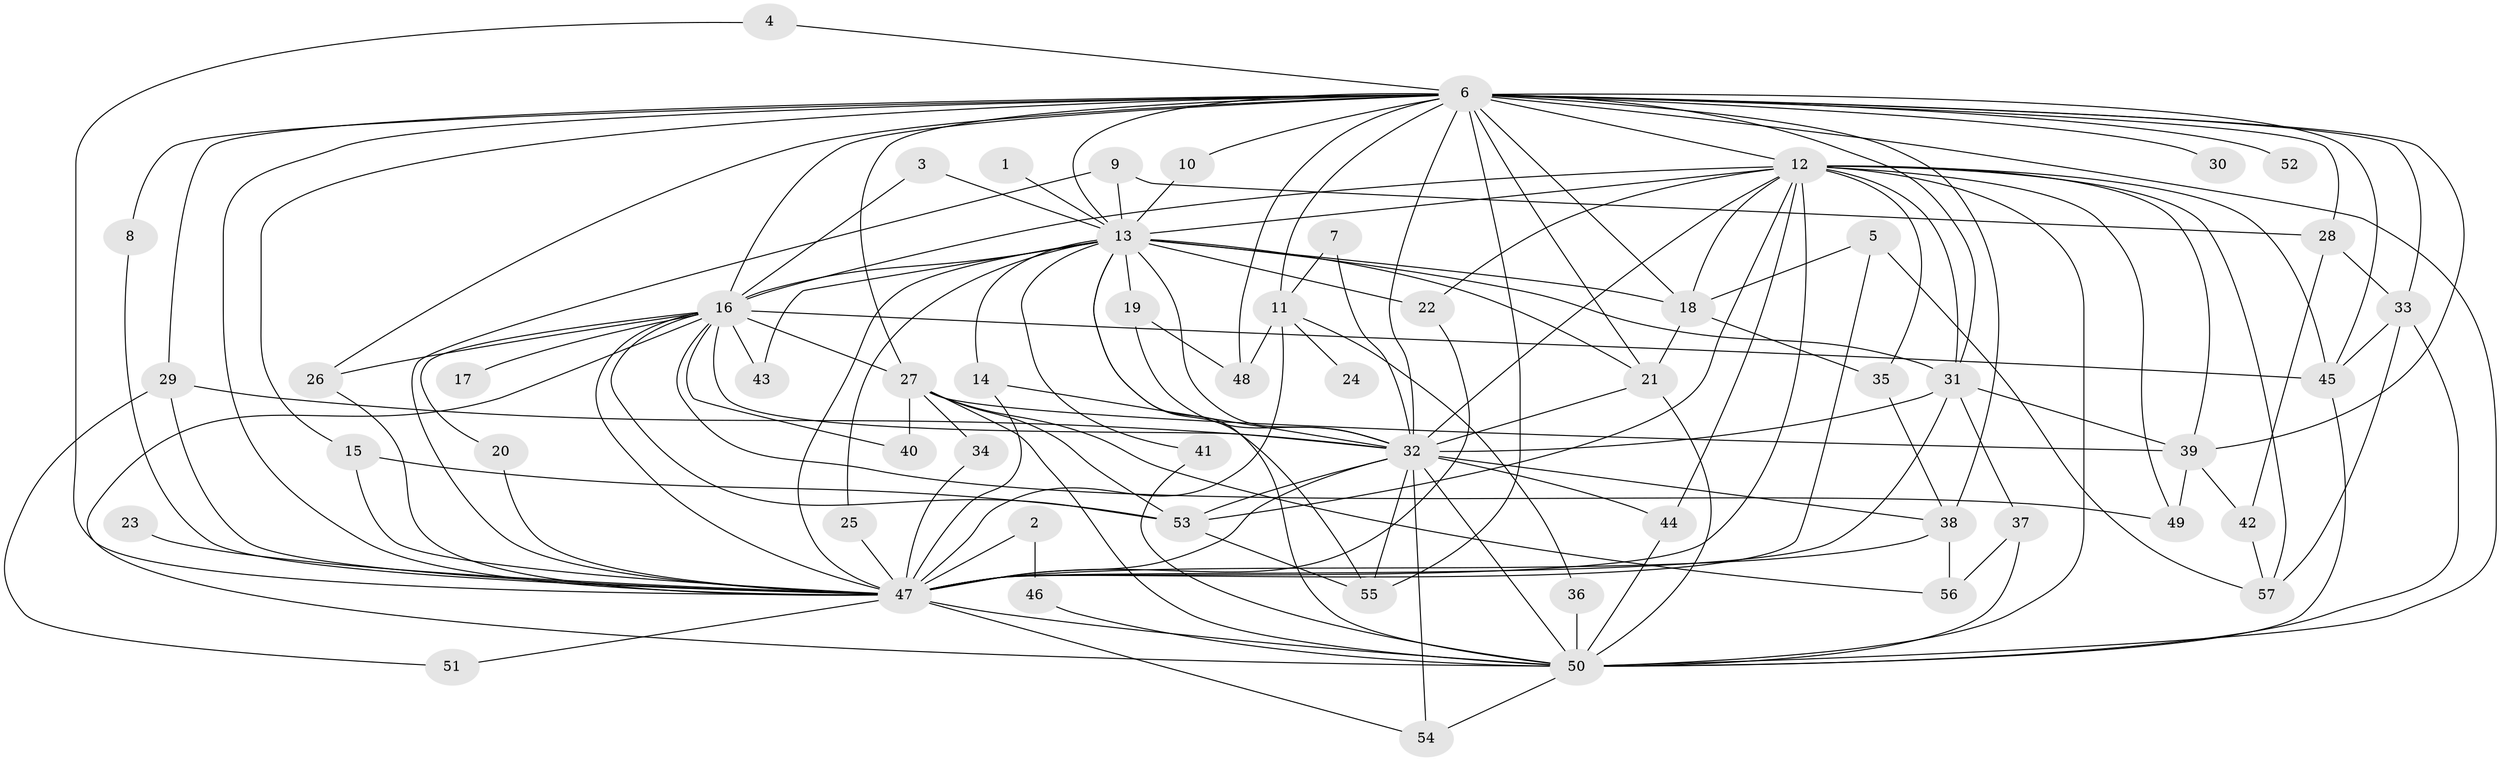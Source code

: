 // original degree distribution, {15: 0.008771929824561403, 16: 0.017543859649122806, 36: 0.008771929824561403, 17: 0.008771929824561403, 13: 0.008771929824561403, 23: 0.017543859649122806, 35: 0.008771929824561403, 30: 0.008771929824561403, 2: 0.5526315789473685, 6: 0.02631578947368421, 3: 0.21052631578947367, 5: 0.017543859649122806, 8: 0.017543859649122806, 4: 0.08771929824561403}
// Generated by graph-tools (version 1.1) at 2025/01/03/09/25 03:01:22]
// undirected, 57 vertices, 146 edges
graph export_dot {
graph [start="1"]
  node [color=gray90,style=filled];
  1;
  2;
  3;
  4;
  5;
  6;
  7;
  8;
  9;
  10;
  11;
  12;
  13;
  14;
  15;
  16;
  17;
  18;
  19;
  20;
  21;
  22;
  23;
  24;
  25;
  26;
  27;
  28;
  29;
  30;
  31;
  32;
  33;
  34;
  35;
  36;
  37;
  38;
  39;
  40;
  41;
  42;
  43;
  44;
  45;
  46;
  47;
  48;
  49;
  50;
  51;
  52;
  53;
  54;
  55;
  56;
  57;
  1 -- 13 [weight=1.0];
  2 -- 46 [weight=1.0];
  2 -- 47 [weight=1.0];
  3 -- 13 [weight=1.0];
  3 -- 16 [weight=1.0];
  4 -- 6 [weight=1.0];
  4 -- 47 [weight=1.0];
  5 -- 18 [weight=1.0];
  5 -- 47 [weight=1.0];
  5 -- 57 [weight=1.0];
  6 -- 8 [weight=1.0];
  6 -- 10 [weight=1.0];
  6 -- 11 [weight=2.0];
  6 -- 12 [weight=4.0];
  6 -- 13 [weight=1.0];
  6 -- 15 [weight=1.0];
  6 -- 16 [weight=3.0];
  6 -- 18 [weight=1.0];
  6 -- 21 [weight=1.0];
  6 -- 26 [weight=1.0];
  6 -- 27 [weight=1.0];
  6 -- 28 [weight=1.0];
  6 -- 29 [weight=1.0];
  6 -- 30 [weight=1.0];
  6 -- 31 [weight=1.0];
  6 -- 32 [weight=1.0];
  6 -- 33 [weight=1.0];
  6 -- 38 [weight=1.0];
  6 -- 39 [weight=1.0];
  6 -- 45 [weight=1.0];
  6 -- 47 [weight=1.0];
  6 -- 48 [weight=1.0];
  6 -- 50 [weight=2.0];
  6 -- 52 [weight=1.0];
  6 -- 55 [weight=1.0];
  7 -- 11 [weight=1.0];
  7 -- 32 [weight=1.0];
  8 -- 47 [weight=1.0];
  9 -- 13 [weight=1.0];
  9 -- 28 [weight=1.0];
  9 -- 47 [weight=1.0];
  10 -- 13 [weight=1.0];
  11 -- 24 [weight=1.0];
  11 -- 36 [weight=1.0];
  11 -- 47 [weight=1.0];
  11 -- 48 [weight=1.0];
  12 -- 13 [weight=4.0];
  12 -- 16 [weight=3.0];
  12 -- 18 [weight=1.0];
  12 -- 22 [weight=1.0];
  12 -- 31 [weight=1.0];
  12 -- 32 [weight=3.0];
  12 -- 35 [weight=1.0];
  12 -- 39 [weight=1.0];
  12 -- 44 [weight=1.0];
  12 -- 45 [weight=1.0];
  12 -- 47 [weight=5.0];
  12 -- 49 [weight=1.0];
  12 -- 50 [weight=7.0];
  12 -- 53 [weight=1.0];
  12 -- 57 [weight=1.0];
  13 -- 14 [weight=1.0];
  13 -- 16 [weight=1.0];
  13 -- 18 [weight=1.0];
  13 -- 19 [weight=1.0];
  13 -- 21 [weight=1.0];
  13 -- 22 [weight=2.0];
  13 -- 25 [weight=1.0];
  13 -- 31 [weight=1.0];
  13 -- 32 [weight=3.0];
  13 -- 41 [weight=1.0];
  13 -- 43 [weight=1.0];
  13 -- 47 [weight=2.0];
  13 -- 50 [weight=2.0];
  13 -- 55 [weight=1.0];
  14 -- 32 [weight=1.0];
  14 -- 47 [weight=1.0];
  15 -- 47 [weight=1.0];
  15 -- 53 [weight=1.0];
  16 -- 17 [weight=1.0];
  16 -- 20 [weight=1.0];
  16 -- 26 [weight=1.0];
  16 -- 27 [weight=1.0];
  16 -- 32 [weight=1.0];
  16 -- 40 [weight=1.0];
  16 -- 43 [weight=1.0];
  16 -- 45 [weight=1.0];
  16 -- 47 [weight=1.0];
  16 -- 49 [weight=1.0];
  16 -- 50 [weight=2.0];
  16 -- 53 [weight=1.0];
  18 -- 21 [weight=1.0];
  18 -- 35 [weight=1.0];
  19 -- 32 [weight=1.0];
  19 -- 48 [weight=1.0];
  20 -- 47 [weight=1.0];
  21 -- 32 [weight=1.0];
  21 -- 50 [weight=1.0];
  22 -- 47 [weight=1.0];
  23 -- 47 [weight=1.0];
  25 -- 47 [weight=2.0];
  26 -- 47 [weight=1.0];
  27 -- 34 [weight=1.0];
  27 -- 39 [weight=1.0];
  27 -- 40 [weight=1.0];
  27 -- 50 [weight=2.0];
  27 -- 53 [weight=1.0];
  27 -- 56 [weight=1.0];
  28 -- 33 [weight=1.0];
  28 -- 42 [weight=1.0];
  29 -- 32 [weight=1.0];
  29 -- 47 [weight=2.0];
  29 -- 51 [weight=1.0];
  31 -- 32 [weight=1.0];
  31 -- 37 [weight=1.0];
  31 -- 39 [weight=1.0];
  31 -- 47 [weight=1.0];
  32 -- 38 [weight=1.0];
  32 -- 44 [weight=1.0];
  32 -- 47 [weight=1.0];
  32 -- 50 [weight=2.0];
  32 -- 53 [weight=1.0];
  32 -- 54 [weight=1.0];
  32 -- 55 [weight=1.0];
  33 -- 45 [weight=1.0];
  33 -- 50 [weight=1.0];
  33 -- 57 [weight=1.0];
  34 -- 47 [weight=1.0];
  35 -- 38 [weight=1.0];
  36 -- 50 [weight=1.0];
  37 -- 50 [weight=1.0];
  37 -- 56 [weight=1.0];
  38 -- 47 [weight=1.0];
  38 -- 56 [weight=1.0];
  39 -- 42 [weight=1.0];
  39 -- 49 [weight=1.0];
  41 -- 50 [weight=1.0];
  42 -- 57 [weight=1.0];
  44 -- 50 [weight=1.0];
  45 -- 50 [weight=1.0];
  46 -- 50 [weight=2.0];
  47 -- 50 [weight=2.0];
  47 -- 51 [weight=1.0];
  47 -- 54 [weight=1.0];
  50 -- 54 [weight=1.0];
  53 -- 55 [weight=1.0];
}
